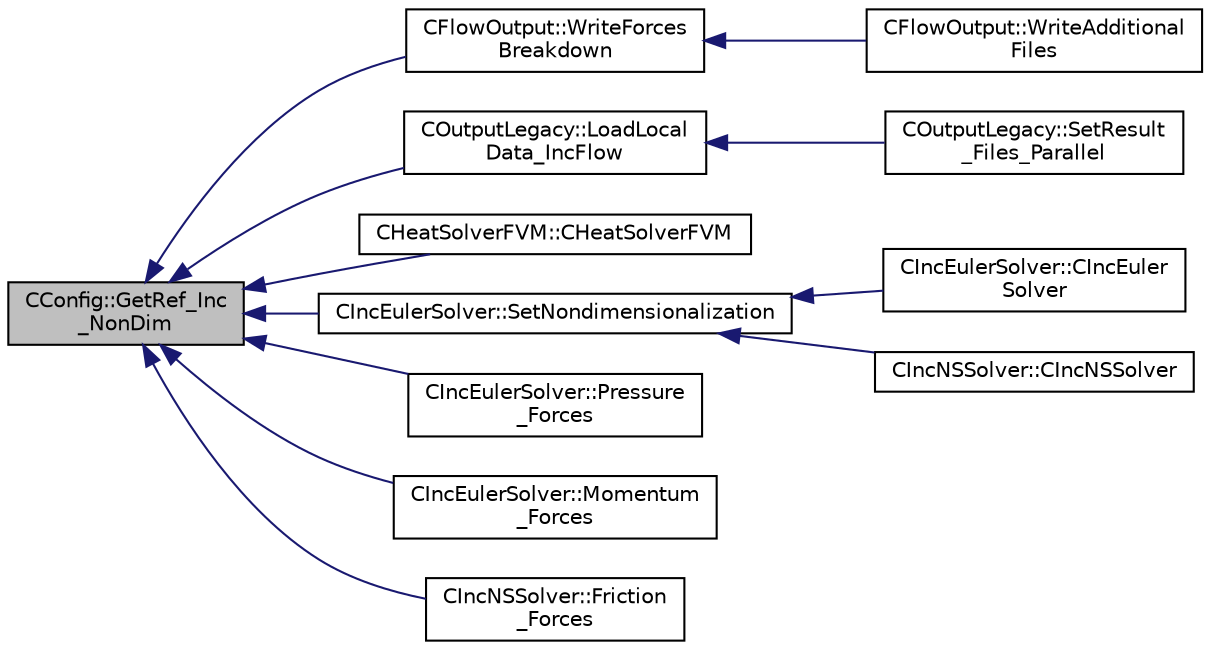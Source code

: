 digraph "CConfig::GetRef_Inc_NonDim"
{
  edge [fontname="Helvetica",fontsize="10",labelfontname="Helvetica",labelfontsize="10"];
  node [fontname="Helvetica",fontsize="10",shape=record];
  rankdir="LR";
  Node10771 [label="CConfig::GetRef_Inc\l_NonDim",height=0.2,width=0.4,color="black", fillcolor="grey75", style="filled", fontcolor="black"];
  Node10771 -> Node10772 [dir="back",color="midnightblue",fontsize="10",style="solid",fontname="Helvetica"];
  Node10772 [label="CFlowOutput::WriteForces\lBreakdown",height=0.2,width=0.4,color="black", fillcolor="white", style="filled",URL="$class_c_flow_output.html#afacedef2006aa6fcf8c9a312b5f4430c",tooltip="Write the forces breakdown file. "];
  Node10772 -> Node10773 [dir="back",color="midnightblue",fontsize="10",style="solid",fontname="Helvetica"];
  Node10773 [label="CFlowOutput::WriteAdditional\lFiles",height=0.2,width=0.4,color="black", fillcolor="white", style="filled",URL="$class_c_flow_output.html#aaac3fb7b2575967b157c306065ab1ea8",tooltip="Write any additional files defined for the current solver. "];
  Node10771 -> Node10774 [dir="back",color="midnightblue",fontsize="10",style="solid",fontname="Helvetica"];
  Node10774 [label="COutputLegacy::LoadLocal\lData_IncFlow",height=0.2,width=0.4,color="black", fillcolor="white", style="filled",URL="$class_c_output_legacy.html#a2d955089c8894a2eb795970f06e7900d",tooltip="Load the desired solution data into a structure used for parallel reordering and output file writing ..."];
  Node10774 -> Node10775 [dir="back",color="midnightblue",fontsize="10",style="solid",fontname="Helvetica"];
  Node10775 [label="COutputLegacy::SetResult\l_Files_Parallel",height=0.2,width=0.4,color="black", fillcolor="white", style="filled",URL="$class_c_output_legacy.html#a9e7832982d8237df4df455b027fd203b",tooltip="Writes and organizes the all the output files, except the history one, for parallel computations..."];
  Node10771 -> Node10776 [dir="back",color="midnightblue",fontsize="10",style="solid",fontname="Helvetica"];
  Node10776 [label="CHeatSolverFVM::CHeatSolverFVM",height=0.2,width=0.4,color="black", fillcolor="white", style="filled",URL="$class_c_heat_solver_f_v_m.html#a42af03c3f465c905fbc3ecbee398f5be",tooltip="Constructor of the class. "];
  Node10771 -> Node10777 [dir="back",color="midnightblue",fontsize="10",style="solid",fontname="Helvetica"];
  Node10777 [label="CIncEulerSolver::SetNondimensionalization",height=0.2,width=0.4,color="black", fillcolor="white", style="filled",URL="$class_c_inc_euler_solver.html#a2cffaa24417cb3803d36d38b3874d6d0",tooltip="Set the solver nondimensionalization. "];
  Node10777 -> Node10778 [dir="back",color="midnightblue",fontsize="10",style="solid",fontname="Helvetica"];
  Node10778 [label="CIncEulerSolver::CIncEuler\lSolver",height=0.2,width=0.4,color="black", fillcolor="white", style="filled",URL="$class_c_inc_euler_solver.html#a91f644b8f9a00215bac5bcd31dfc06d8"];
  Node10777 -> Node10779 [dir="back",color="midnightblue",fontsize="10",style="solid",fontname="Helvetica"];
  Node10779 [label="CIncNSSolver::CIncNSSolver",height=0.2,width=0.4,color="black", fillcolor="white", style="filled",URL="$class_c_inc_n_s_solver.html#a82152ac7e91fb1c5c073d98a1f08e2aa"];
  Node10771 -> Node10780 [dir="back",color="midnightblue",fontsize="10",style="solid",fontname="Helvetica"];
  Node10780 [label="CIncEulerSolver::Pressure\l_Forces",height=0.2,width=0.4,color="black", fillcolor="white", style="filled",URL="$class_c_inc_euler_solver.html#a5071b46c6b8a190c57f36c7567155121",tooltip="Compute the pressure forces and all the adimensional coefficients. "];
  Node10771 -> Node10781 [dir="back",color="midnightblue",fontsize="10",style="solid",fontname="Helvetica"];
  Node10781 [label="CIncEulerSolver::Momentum\l_Forces",height=0.2,width=0.4,color="black", fillcolor="white", style="filled",URL="$class_c_inc_euler_solver.html#a9a1ae1497ccf83abb0bad4bad7a99623",tooltip="Compute the pressure forces and all the adimensional coefficients. "];
  Node10771 -> Node10782 [dir="back",color="midnightblue",fontsize="10",style="solid",fontname="Helvetica"];
  Node10782 [label="CIncNSSolver::Friction\l_Forces",height=0.2,width=0.4,color="black", fillcolor="white", style="filled",URL="$class_c_inc_n_s_solver.html#a5a106c634b0c06ac4a68b1a6241f203a",tooltip="Compute the viscous forces and all the addimensional coefficients. "];
}
